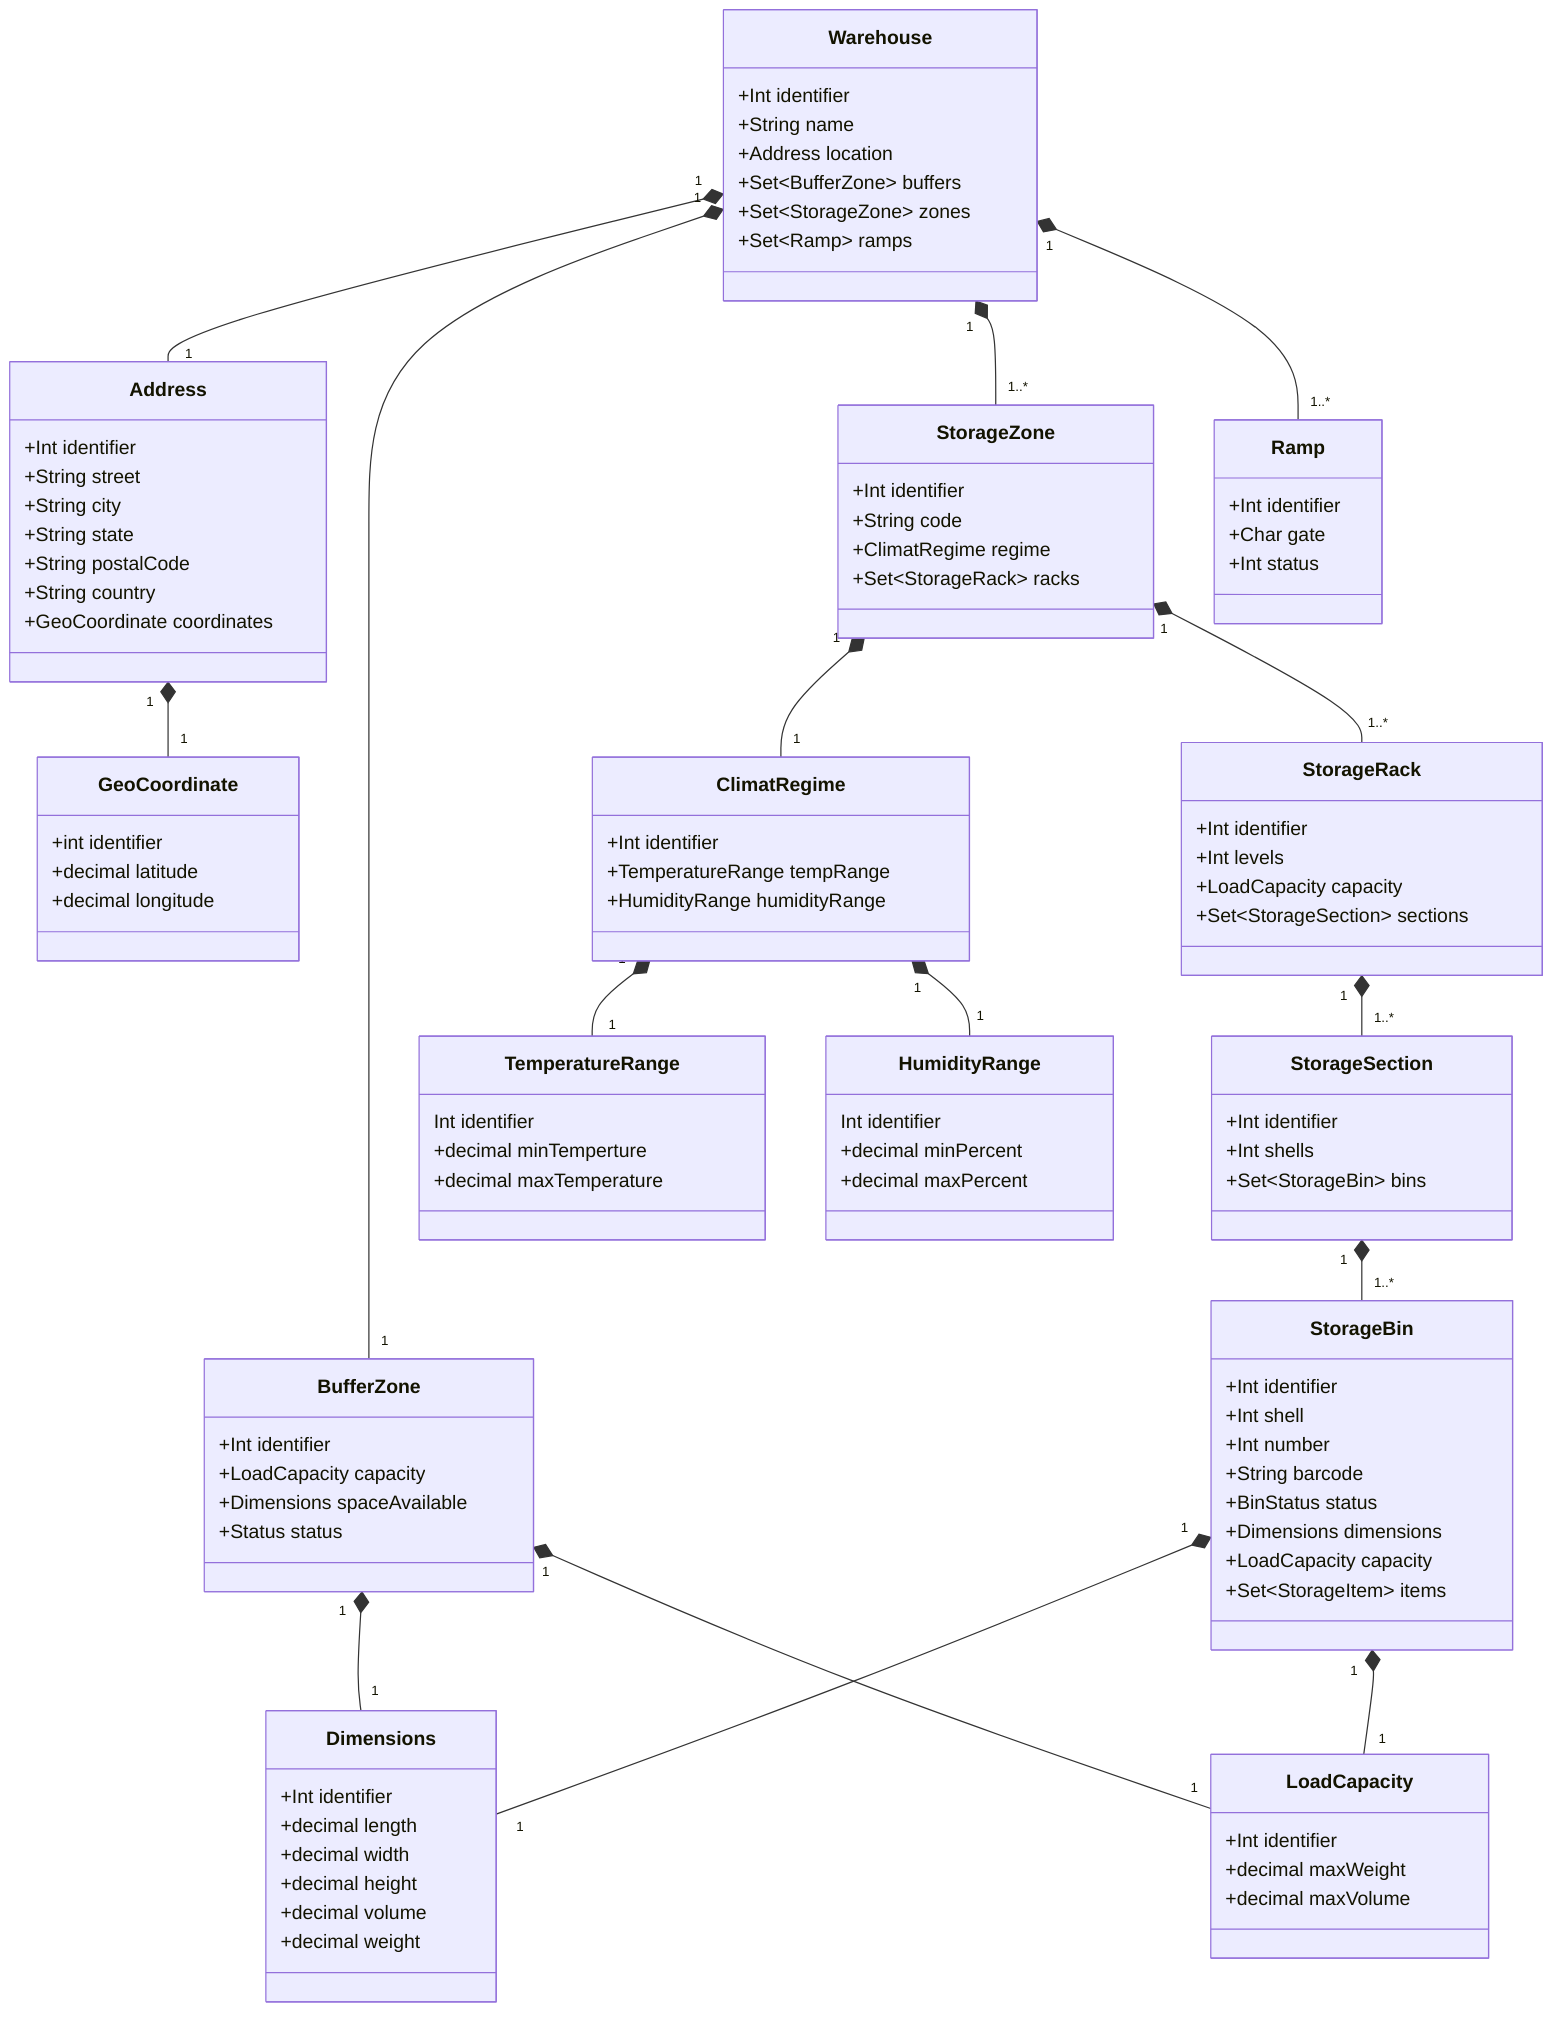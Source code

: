 classDiagram
    class Warehouse {
        +Int identifier
        +String name
        +Address location
        +Set~BufferZone~ buffers
        +Set~StorageZone~ zones
        +Set~Ramp~ ramps
    }
    
    class Address {
        +Int identifier
        +String street
        +String city
        +String state
        +String postalCode
        +String country
        +GeoCoordinate coordinates
    }
    
    class GeoCoordinate {
        +int identifier
        +decimal latitude
        +decimal longitude
    }
    
    class BufferZone {
        +Int identifier
        +LoadCapacity capacity
        +Dimensions spaceAvailable
        +Status status
    }
    
    class LoadCapacity {
        +Int identifier
        +decimal maxWeight
        +decimal maxVolume
    }
    
    class Dimensions {
        +Int identifier
        +decimal length
        +decimal width
        +decimal height
        +decimal volume
        +decimal weight
    }
    
    class StorageZone {
        +Int identifier
        +String code
        +ClimatRegime regime
        +Set~StorageRack~ racks
    }
    
    class ClimatRegime {
        +Int identifier
        +TemperatureRange tempRange
        +HumidityRange humidityRange
    }
    
    class TemperatureRange {
        Int identifier
        +decimal minTemperture
        +decimal maxTemperature
    }
    
    class HumidityRange {
        Int identifier
        +decimal minPercent
        +decimal maxPercent
    }
    
    class StorageRack {
        +Int identifier
        +Int levels
        +LoadCapacity capacity
        +Set~StorageSection~ sections
    }
    
    class StorageSection {
        +Int identifier
        +Int shells
        +Set~StorageBin~ bins
    }
    
    class StorageBin {
        +Int identifier
        +Int shell
        +Int number
        +String barcode
        +BinStatus status
        +Dimensions dimensions
        +LoadCapacity capacity
        +Set~StorageItem~ items
    }
    
    class Ramp {
        +Int identifier
        +Char gate
        +Int status
    }

    Warehouse "1" *-- "1" Address
    Address "1" *-- "1" GeoCoordinate
    
    Warehouse "1" *-- "1" BufferZone
    BufferZone "1" *-- "1" Dimensions
    BufferZone "1" *-- "1" LoadCapacity
    
    Warehouse "1" *-- "1..*" StorageZone
    StorageZone "1" *-- "1" ClimatRegime
    ClimatRegime "1" *-- "1" TemperatureRange
    ClimatRegime "1" *-- "1" HumidityRange
    
    StorageZone "1" *-- "1..*" StorageRack
    StorageRack "1" *-- "1..*" StorageSection
    StorageSection "1" *-- "1..*" StorageBin
    
    StorageBin "1" *-- "1" Dimensions
    StorageBin "1" *-- "1" LoadCapacity
    
    Warehouse "1" *-- "1..*" Ramp